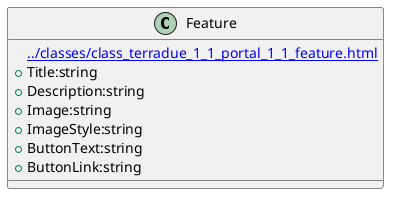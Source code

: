 @startuml
class Feature {
[[../classes/class_terradue_1_1_portal_1_1_feature.html]]
 +Title:string
 +Description:string
 +Image:string
 +ImageStyle:string
 +ButtonText:string
 +ButtonLink:string
}
@enduml
